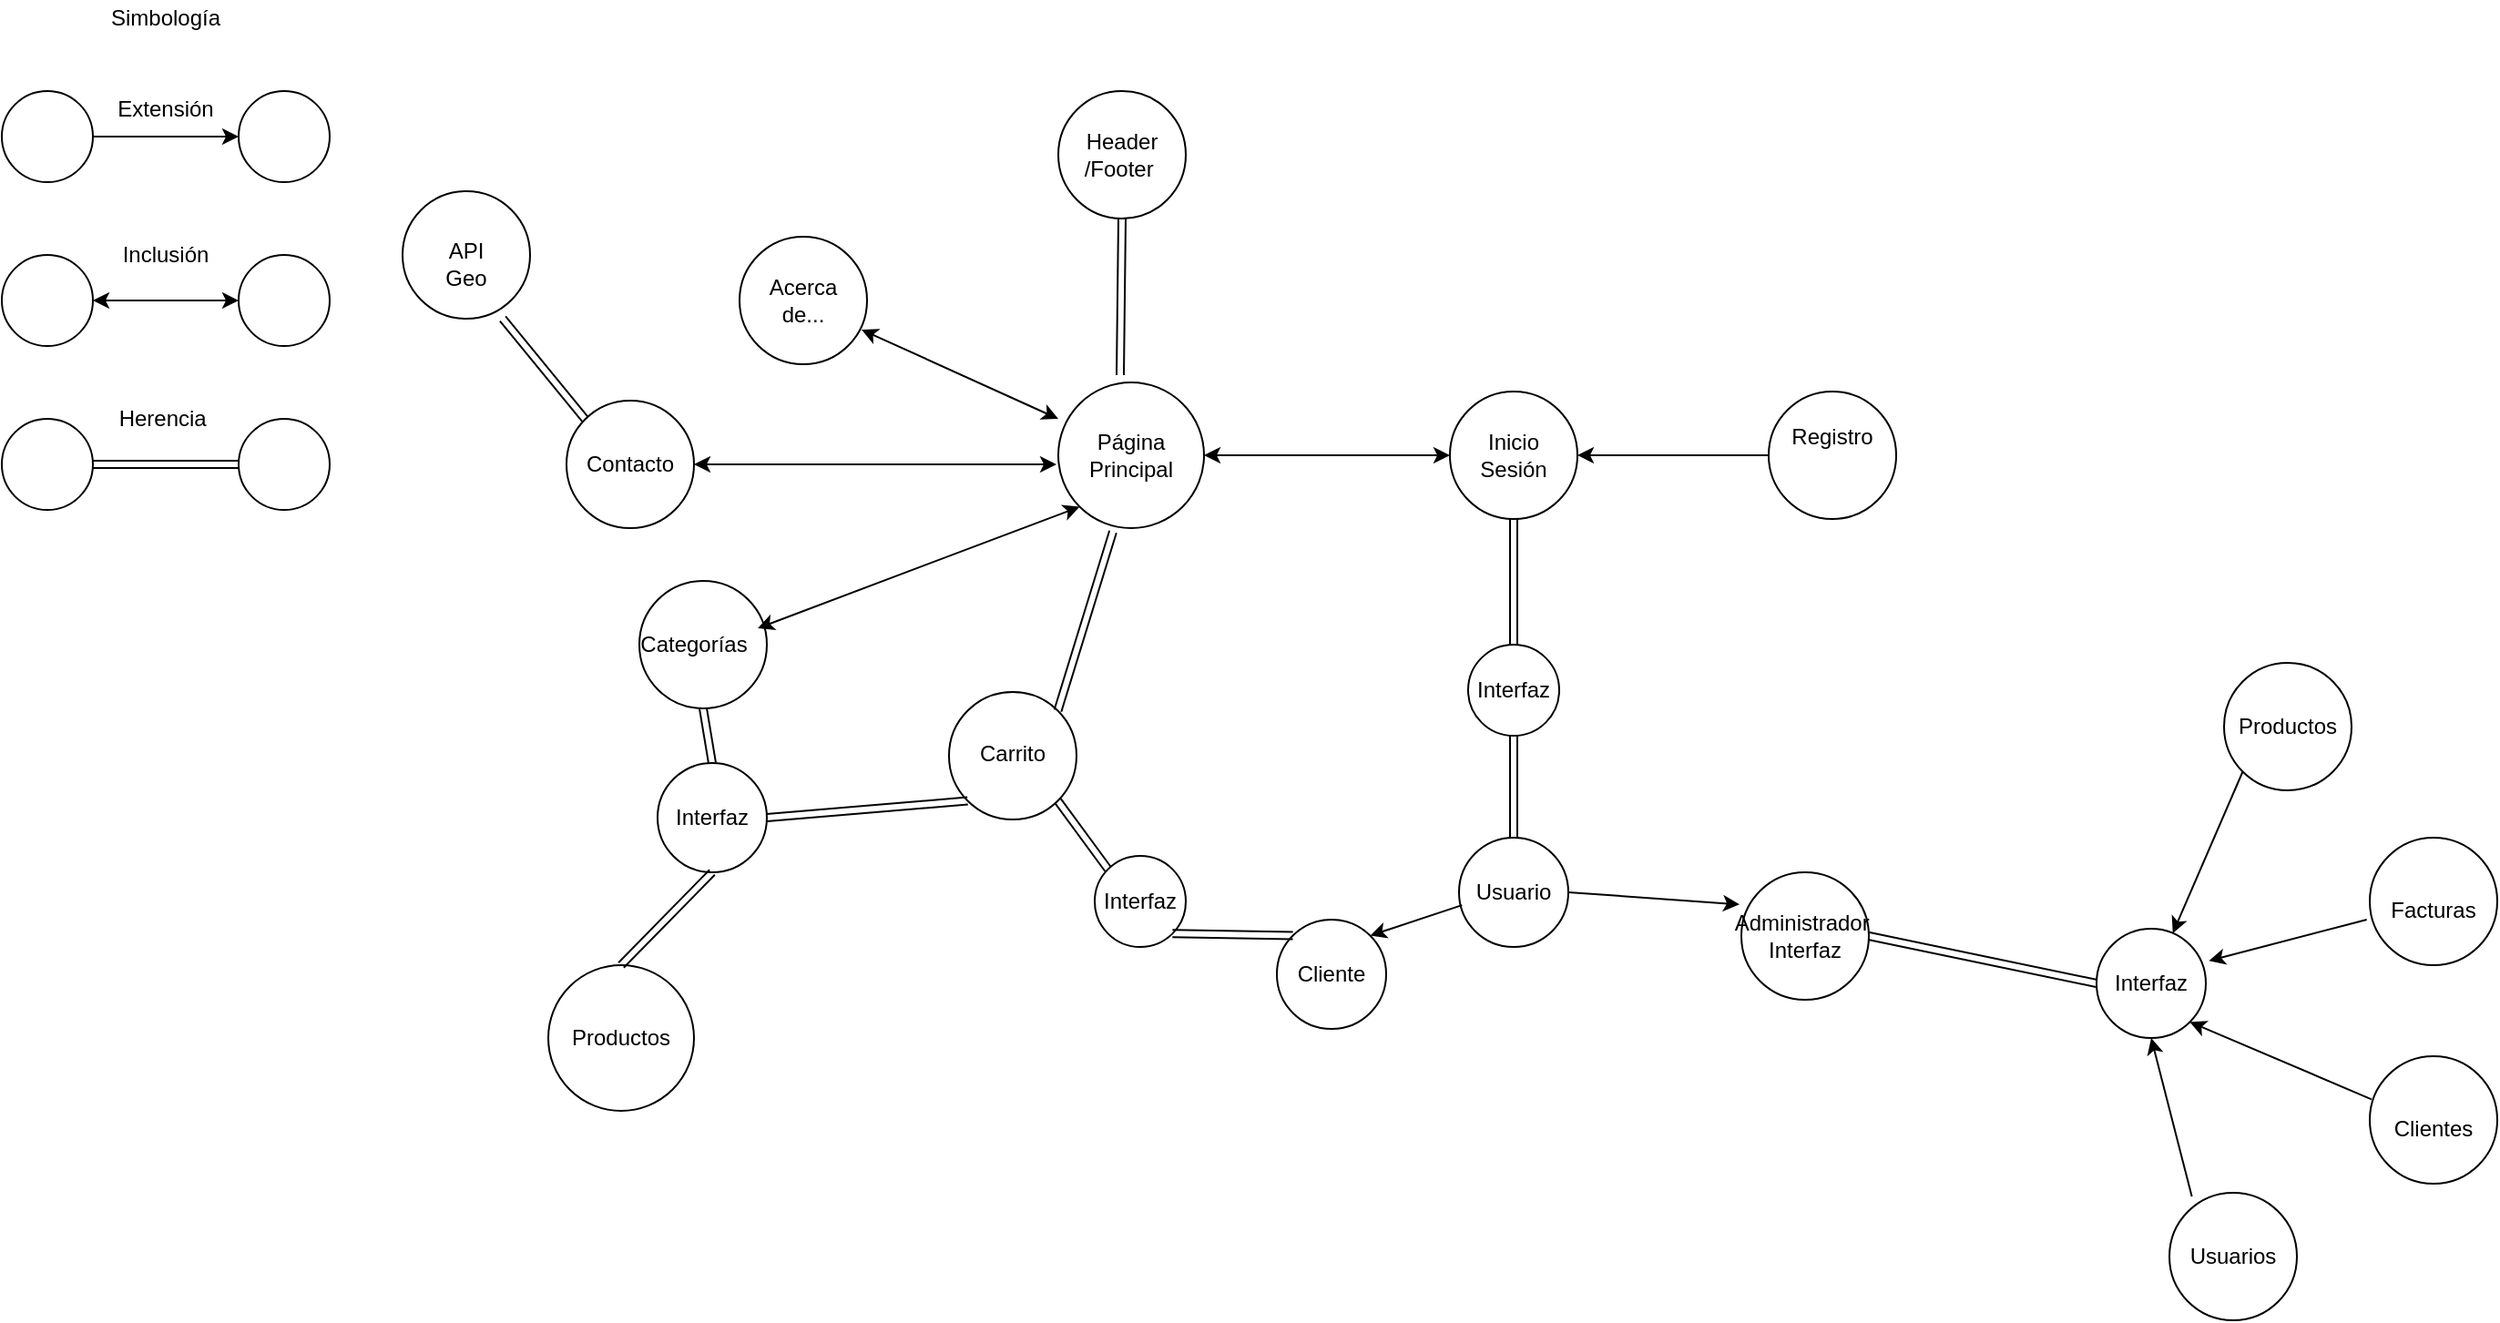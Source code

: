 <mxfile version="13.4.5" type="device"><diagram id="APdpjNAuaTNJBJp52h90" name="Página-1"><mxGraphModel dx="1305" dy="643" grid="1" gridSize="10" guides="1" tooltips="1" connect="1" arrows="1" fold="1" page="1" pageScale="1" pageWidth="1169" pageHeight="827" math="0" shadow="0"><root><mxCell id="0"/><mxCell id="1" parent="0"/><mxCell id="Q3CzI1s39auF94ra2-eJ-1" value="" style="ellipse;whiteSpace=wrap;html=1;aspect=fixed;" vertex="1" parent="1"><mxGeometry x="70" y="110" width="50" height="50" as="geometry"/></mxCell><mxCell id="Q3CzI1s39auF94ra2-eJ-2" value="Simbología" style="text;html=1;strokeColor=none;fillColor=none;align=center;verticalAlign=middle;whiteSpace=wrap;rounded=0;" vertex="1" parent="1"><mxGeometry x="130" y="60" width="60" height="20" as="geometry"/></mxCell><mxCell id="Q3CzI1s39auF94ra2-eJ-3" value="" style="ellipse;whiteSpace=wrap;html=1;aspect=fixed;" vertex="1" parent="1"><mxGeometry x="200" y="110" width="50" height="50" as="geometry"/></mxCell><mxCell id="Q3CzI1s39auF94ra2-eJ-4" value="" style="endArrow=classic;html=1;entryX=0;entryY=0.5;entryDx=0;entryDy=0;exitX=1;exitY=0.5;exitDx=0;exitDy=0;" edge="1" parent="1" source="Q3CzI1s39auF94ra2-eJ-1" target="Q3CzI1s39auF94ra2-eJ-3"><mxGeometry width="50" height="50" relative="1" as="geometry"><mxPoint x="120" y="220" as="sourcePoint"/><mxPoint x="170" y="170" as="targetPoint"/></mxGeometry></mxCell><mxCell id="Q3CzI1s39auF94ra2-eJ-5" value="Extensión" style="text;html=1;strokeColor=none;fillColor=none;align=center;verticalAlign=middle;whiteSpace=wrap;rounded=0;" vertex="1" parent="1"><mxGeometry x="140" y="110" width="40" height="20" as="geometry"/></mxCell><mxCell id="Q3CzI1s39auF94ra2-eJ-6" value="" style="ellipse;whiteSpace=wrap;html=1;aspect=fixed;" vertex="1" parent="1"><mxGeometry x="650" y="270" width="80" height="80" as="geometry"/></mxCell><mxCell id="Q3CzI1s39auF94ra2-eJ-7" value="" style="ellipse;whiteSpace=wrap;html=1;aspect=fixed;" vertex="1" parent="1"><mxGeometry x="70" y="200" width="50" height="50" as="geometry"/></mxCell><mxCell id="Q3CzI1s39auF94ra2-eJ-8" value="" style="ellipse;whiteSpace=wrap;html=1;aspect=fixed;" vertex="1" parent="1"><mxGeometry x="200" y="200" width="50" height="50" as="geometry"/></mxCell><mxCell id="Q3CzI1s39auF94ra2-eJ-9" value="" style="endArrow=classic;startArrow=classic;html=1;entryX=0;entryY=0.5;entryDx=0;entryDy=0;exitX=1;exitY=0.5;exitDx=0;exitDy=0;" edge="1" parent="1" source="Q3CzI1s39auF94ra2-eJ-7" target="Q3CzI1s39auF94ra2-eJ-8"><mxGeometry width="50" height="50" relative="1" as="geometry"><mxPoint x="110" y="300" as="sourcePoint"/><mxPoint x="160" y="250" as="targetPoint"/></mxGeometry></mxCell><mxCell id="Q3CzI1s39auF94ra2-eJ-10" value="Inclusión" style="text;html=1;strokeColor=none;fillColor=none;align=center;verticalAlign=middle;whiteSpace=wrap;rounded=0;" vertex="1" parent="1"><mxGeometry x="140" y="190" width="40" height="20" as="geometry"/></mxCell><mxCell id="Q3CzI1s39auF94ra2-eJ-11" value="" style="ellipse;whiteSpace=wrap;html=1;aspect=fixed;" vertex="1" parent="1"><mxGeometry x="70" y="290" width="50" height="50" as="geometry"/></mxCell><mxCell id="Q3CzI1s39auF94ra2-eJ-12" value="" style="ellipse;whiteSpace=wrap;html=1;aspect=fixed;" vertex="1" parent="1"><mxGeometry x="200" y="290" width="50" height="50" as="geometry"/></mxCell><mxCell id="Q3CzI1s39auF94ra2-eJ-13" value="" style="shape=link;html=1;exitX=1;exitY=0.5;exitDx=0;exitDy=0;entryX=0;entryY=0.5;entryDx=0;entryDy=0;" edge="1" parent="1" source="Q3CzI1s39auF94ra2-eJ-11" target="Q3CzI1s39auF94ra2-eJ-12"><mxGeometry width="100" relative="1" as="geometry"><mxPoint x="100" y="310" as="sourcePoint"/><mxPoint x="200" y="310" as="targetPoint"/></mxGeometry></mxCell><mxCell id="Q3CzI1s39auF94ra2-eJ-14" value="Herencia&amp;nbsp;" style="text;html=1;strokeColor=none;fillColor=none;align=center;verticalAlign=middle;whiteSpace=wrap;rounded=0;" vertex="1" parent="1"><mxGeometry x="140" y="280" width="40" height="20" as="geometry"/></mxCell><mxCell id="Q3CzI1s39auF94ra2-eJ-15" value="Página Principal" style="text;html=1;strokeColor=none;fillColor=none;align=center;verticalAlign=middle;whiteSpace=wrap;rounded=0;" vertex="1" parent="1"><mxGeometry x="670" y="300" width="40" height="20" as="geometry"/></mxCell><mxCell id="Q3CzI1s39auF94ra2-eJ-16" value="" style="ellipse;whiteSpace=wrap;html=1;aspect=fixed;" vertex="1" parent="1"><mxGeometry x="865" y="275" width="70" height="70" as="geometry"/></mxCell><mxCell id="Q3CzI1s39auF94ra2-eJ-17" value="Inicio Sesión" style="text;html=1;strokeColor=none;fillColor=none;align=center;verticalAlign=middle;whiteSpace=wrap;rounded=0;" vertex="1" parent="1"><mxGeometry x="880" y="300" width="40" height="20" as="geometry"/></mxCell><mxCell id="Q3CzI1s39auF94ra2-eJ-18" value="" style="endArrow=classic;startArrow=classic;html=1;exitX=1;exitY=0.5;exitDx=0;exitDy=0;entryX=0;entryY=0.5;entryDx=0;entryDy=0;" edge="1" parent="1" source="Q3CzI1s39auF94ra2-eJ-6" target="Q3CzI1s39auF94ra2-eJ-16"><mxGeometry width="50" height="50" relative="1" as="geometry"><mxPoint x="770" y="380" as="sourcePoint"/><mxPoint x="820" y="330" as="targetPoint"/></mxGeometry></mxCell><mxCell id="Q3CzI1s39auF94ra2-eJ-21" value="" style="ellipse;whiteSpace=wrap;html=1;aspect=fixed;" vertex="1" parent="1"><mxGeometry x="650" y="110" width="70" height="70" as="geometry"/></mxCell><mxCell id="Q3CzI1s39auF94ra2-eJ-22" value="" style="shape=link;html=1;entryX=0.5;entryY=1;entryDx=0;entryDy=0;exitX=0.425;exitY=-0.05;exitDx=0;exitDy=0;exitPerimeter=0;" edge="1" parent="1" source="Q3CzI1s39auF94ra2-eJ-6" target="Q3CzI1s39auF94ra2-eJ-21"><mxGeometry width="100" relative="1" as="geometry"><mxPoint x="580" y="210" as="sourcePoint"/><mxPoint x="680" y="210" as="targetPoint"/></mxGeometry></mxCell><mxCell id="Q3CzI1s39auF94ra2-eJ-23" value="Header&lt;br&gt;/Footer&amp;nbsp;" style="text;html=1;strokeColor=none;fillColor=none;align=center;verticalAlign=middle;whiteSpace=wrap;rounded=0;" vertex="1" parent="1"><mxGeometry x="665" y="135" width="40" height="20" as="geometry"/></mxCell><mxCell id="Q3CzI1s39auF94ra2-eJ-24" value="" style="ellipse;whiteSpace=wrap;html=1;aspect=fixed;" vertex="1" parent="1"><mxGeometry x="875" y="414" width="50" height="50" as="geometry"/></mxCell><mxCell id="Q3CzI1s39auF94ra2-eJ-25" value="Interfaz" style="text;html=1;strokeColor=none;fillColor=none;align=center;verticalAlign=middle;whiteSpace=wrap;rounded=0;" vertex="1" parent="1"><mxGeometry x="880" y="429" width="40" height="20" as="geometry"/></mxCell><mxCell id="Q3CzI1s39auF94ra2-eJ-26" value="" style="shape=link;html=1;entryX=0.5;entryY=1;entryDx=0;entryDy=0;exitX=0.5;exitY=0;exitDx=0;exitDy=0;" edge="1" parent="1" source="Q3CzI1s39auF94ra2-eJ-24" target="Q3CzI1s39auF94ra2-eJ-16"><mxGeometry width="100" relative="1" as="geometry"><mxPoint x="750" y="380" as="sourcePoint"/><mxPoint x="850" y="380" as="targetPoint"/></mxGeometry></mxCell><mxCell id="Q3CzI1s39auF94ra2-eJ-27" value="" style="ellipse;whiteSpace=wrap;html=1;aspect=fixed;" vertex="1" parent="1"><mxGeometry x="475" y="190" width="70" height="70" as="geometry"/></mxCell><mxCell id="Q3CzI1s39auF94ra2-eJ-31" value="" style="ellipse;whiteSpace=wrap;html=1;aspect=fixed;" vertex="1" parent="1"><mxGeometry x="1040" y="275" width="70" height="70" as="geometry"/></mxCell><mxCell id="Q3CzI1s39auF94ra2-eJ-32" value="Registro" style="text;html=1;strokeColor=none;fillColor=none;align=center;verticalAlign=middle;whiteSpace=wrap;rounded=0;" vertex="1" parent="1"><mxGeometry x="1055" y="290" width="40" height="20" as="geometry"/></mxCell><mxCell id="Q3CzI1s39auF94ra2-eJ-33" value="" style="endArrow=classic;html=1;entryX=1;entryY=0.5;entryDx=0;entryDy=0;exitX=0;exitY=0.5;exitDx=0;exitDy=0;" edge="1" parent="1" source="Q3CzI1s39auF94ra2-eJ-31" target="Q3CzI1s39auF94ra2-eJ-16"><mxGeometry width="50" height="50" relative="1" as="geometry"><mxPoint x="950" y="360" as="sourcePoint"/><mxPoint x="1000" y="310" as="targetPoint"/></mxGeometry></mxCell><mxCell id="Q3CzI1s39auF94ra2-eJ-34" value="Acerca de..." style="text;html=1;strokeColor=none;fillColor=none;align=center;verticalAlign=middle;whiteSpace=wrap;rounded=0;" vertex="1" parent="1"><mxGeometry x="490" y="215" width="40" height="20" as="geometry"/></mxCell><mxCell id="Q3CzI1s39auF94ra2-eJ-35" value="" style="ellipse;whiteSpace=wrap;html=1;aspect=fixed;" vertex="1" parent="1"><mxGeometry x="380" y="280" width="70" height="70" as="geometry"/></mxCell><mxCell id="Q3CzI1s39auF94ra2-eJ-36" value="Contacto" style="text;html=1;strokeColor=none;fillColor=none;align=center;verticalAlign=middle;whiteSpace=wrap;rounded=0;" vertex="1" parent="1"><mxGeometry x="395" y="305" width="40" height="20" as="geometry"/></mxCell><mxCell id="Q3CzI1s39auF94ra2-eJ-37" value="" style="endArrow=classic;startArrow=classic;html=1;exitX=1;exitY=0.5;exitDx=0;exitDy=0;" edge="1" parent="1" source="Q3CzI1s39auF94ra2-eJ-35"><mxGeometry width="50" height="50" relative="1" as="geometry"><mxPoint x="570" y="370" as="sourcePoint"/><mxPoint x="649" y="315" as="targetPoint"/></mxGeometry></mxCell><mxCell id="Q3CzI1s39auF94ra2-eJ-38" value="" style="endArrow=classic;startArrow=classic;html=1;entryX=0;entryY=0.25;entryDx=0;entryDy=0;entryPerimeter=0;exitX=0.957;exitY=0.729;exitDx=0;exitDy=0;exitPerimeter=0;" edge="1" parent="1" source="Q3CzI1s39auF94ra2-eJ-27" target="Q3CzI1s39auF94ra2-eJ-6"><mxGeometry width="50" height="50" relative="1" as="geometry"><mxPoint x="590" y="280" as="sourcePoint"/><mxPoint x="590" y="120" as="targetPoint"/></mxGeometry></mxCell><mxCell id="Q3CzI1s39auF94ra2-eJ-43" value="" style="ellipse;whiteSpace=wrap;html=1;aspect=fixed;" vertex="1" parent="1"><mxGeometry x="420" y="379" width="70" height="70" as="geometry"/></mxCell><mxCell id="Q3CzI1s39auF94ra2-eJ-44" value="" style="ellipse;whiteSpace=wrap;html=1;aspect=fixed;" vertex="1" parent="1"><mxGeometry x="590" y="440" width="70" height="70" as="geometry"/></mxCell><mxCell id="Q3CzI1s39auF94ra2-eJ-45" value="Categorías" style="text;html=1;strokeColor=none;fillColor=none;align=center;verticalAlign=middle;whiteSpace=wrap;rounded=0;" vertex="1" parent="1"><mxGeometry x="430" y="404" width="40" height="20" as="geometry"/></mxCell><mxCell id="Q3CzI1s39auF94ra2-eJ-46" value="" style="endArrow=classic;startArrow=classic;html=1;exitX=0.929;exitY=0.371;exitDx=0;exitDy=0;exitPerimeter=0;entryX=0;entryY=1;entryDx=0;entryDy=0;" edge="1" parent="1" source="Q3CzI1s39auF94ra2-eJ-43" target="Q3CzI1s39auF94ra2-eJ-6"><mxGeometry width="50" height="50" relative="1" as="geometry"><mxPoint x="570" y="410" as="sourcePoint"/><mxPoint x="620" y="360" as="targetPoint"/></mxGeometry></mxCell><mxCell id="Q3CzI1s39auF94ra2-eJ-47" value="Carrito" style="text;html=1;strokeColor=none;fillColor=none;align=center;verticalAlign=middle;whiteSpace=wrap;rounded=0;" vertex="1" parent="1"><mxGeometry x="605" y="464" width="40" height="20" as="geometry"/></mxCell><mxCell id="Q3CzI1s39auF94ra2-eJ-48" value="" style="shape=link;html=1;exitX=1;exitY=0;exitDx=0;exitDy=0;entryX=0.375;entryY=1.025;entryDx=0;entryDy=0;entryPerimeter=0;" edge="1" parent="1" source="Q3CzI1s39auF94ra2-eJ-44" target="Q3CzI1s39auF94ra2-eJ-6"><mxGeometry width="100" relative="1" as="geometry"><mxPoint x="640" y="410" as="sourcePoint"/><mxPoint x="740" y="410" as="targetPoint"/></mxGeometry></mxCell><mxCell id="Q3CzI1s39auF94ra2-eJ-49" value="" style="ellipse;whiteSpace=wrap;html=1;aspect=fixed;" vertex="1" parent="1"><mxGeometry x="290" y="165" width="70" height="70" as="geometry"/></mxCell><mxCell id="Q3CzI1s39auF94ra2-eJ-50" value="" style="shape=link;html=1;entryX=0;entryY=0;entryDx=0;entryDy=0;exitX=0.786;exitY=1;exitDx=0;exitDy=0;exitPerimeter=0;" edge="1" parent="1" source="Q3CzI1s39auF94ra2-eJ-49" target="Q3CzI1s39auF94ra2-eJ-35"><mxGeometry width="100" relative="1" as="geometry"><mxPoint x="290" y="270" as="sourcePoint"/><mxPoint x="390" y="270" as="targetPoint"/></mxGeometry></mxCell><mxCell id="Q3CzI1s39auF94ra2-eJ-51" value="API Geo" style="text;html=1;strokeColor=none;fillColor=none;align=center;verticalAlign=middle;whiteSpace=wrap;rounded=0;" vertex="1" parent="1"><mxGeometry x="305" y="195" width="40" height="20" as="geometry"/></mxCell><mxCell id="Q3CzI1s39auF94ra2-eJ-53" value="Interfaz" style="ellipse;whiteSpace=wrap;html=1;aspect=fixed;" vertex="1" parent="1"><mxGeometry x="430" y="479" width="60" height="60" as="geometry"/></mxCell><mxCell id="Q3CzI1s39auF94ra2-eJ-54" value="" style="shape=link;html=1;exitX=0.5;exitY=0;exitDx=0;exitDy=0;entryX=0.5;entryY=1;entryDx=0;entryDy=0;" edge="1" parent="1" source="Q3CzI1s39auF94ra2-eJ-53" target="Q3CzI1s39auF94ra2-eJ-43"><mxGeometry width="100" relative="1" as="geometry"><mxPoint x="400" y="490" as="sourcePoint"/><mxPoint x="500" y="490" as="targetPoint"/></mxGeometry></mxCell><mxCell id="Q3CzI1s39auF94ra2-eJ-55" value="Productos" style="ellipse;whiteSpace=wrap;html=1;aspect=fixed;" vertex="1" parent="1"><mxGeometry x="370" y="590" width="80" height="80" as="geometry"/></mxCell><mxCell id="Q3CzI1s39auF94ra2-eJ-56" value="" style="shape=link;html=1;exitX=0.5;exitY=1;exitDx=0;exitDy=0;entryX=0.5;entryY=0;entryDx=0;entryDy=0;" edge="1" parent="1" source="Q3CzI1s39auF94ra2-eJ-53" target="Q3CzI1s39auF94ra2-eJ-55"><mxGeometry width="100" relative="1" as="geometry"><mxPoint x="320" y="580" as="sourcePoint"/><mxPoint x="420" y="580" as="targetPoint"/></mxGeometry></mxCell><mxCell id="Q3CzI1s39auF94ra2-eJ-57" value="" style="shape=link;html=1;exitX=1;exitY=0.5;exitDx=0;exitDy=0;entryX=0;entryY=1;entryDx=0;entryDy=0;" edge="1" parent="1" source="Q3CzI1s39auF94ra2-eJ-53" target="Q3CzI1s39auF94ra2-eJ-44"><mxGeometry width="100" relative="1" as="geometry"><mxPoint x="580" y="580" as="sourcePoint"/><mxPoint x="680" y="580" as="targetPoint"/></mxGeometry></mxCell><mxCell id="Q3CzI1s39auF94ra2-eJ-61" value="Usuario" style="ellipse;whiteSpace=wrap;html=1;aspect=fixed;" vertex="1" parent="1"><mxGeometry x="870" y="520" width="60" height="60" as="geometry"/></mxCell><mxCell id="Q3CzI1s39auF94ra2-eJ-62" value="" style="shape=link;html=1;entryX=0.5;entryY=1;entryDx=0;entryDy=0;exitX=0.5;exitY=0;exitDx=0;exitDy=0;" edge="1" parent="1" source="Q3CzI1s39auF94ra2-eJ-61" target="Q3CzI1s39auF94ra2-eJ-24"><mxGeometry width="100" relative="1" as="geometry"><mxPoint x="790" y="490" as="sourcePoint"/><mxPoint x="890" y="490" as="targetPoint"/></mxGeometry></mxCell><mxCell id="Q3CzI1s39auF94ra2-eJ-63" value="Cliente" style="ellipse;whiteSpace=wrap;html=1;aspect=fixed;" vertex="1" parent="1"><mxGeometry x="770" y="565" width="60" height="60" as="geometry"/></mxCell><mxCell id="Q3CzI1s39auF94ra2-eJ-64" value="Administrador&amp;nbsp;&lt;br&gt;Interfaz" style="ellipse;whiteSpace=wrap;html=1;aspect=fixed;" vertex="1" parent="1"><mxGeometry x="1025" y="539" width="70" height="70" as="geometry"/></mxCell><mxCell id="Q3CzI1s39auF94ra2-eJ-66" value="" style="endArrow=classic;html=1;entryX=1;entryY=0;entryDx=0;entryDy=0;exitX=0.027;exitY=0.618;exitDx=0;exitDy=0;exitPerimeter=0;" edge="1" parent="1" source="Q3CzI1s39auF94ra2-eJ-61" target="Q3CzI1s39auF94ra2-eJ-63"><mxGeometry width="50" height="50" relative="1" as="geometry"><mxPoint x="850" y="620" as="sourcePoint"/><mxPoint x="890" y="650" as="targetPoint"/></mxGeometry></mxCell><mxCell id="Q3CzI1s39auF94ra2-eJ-67" value="" style="endArrow=classic;html=1;exitX=1;exitY=0.5;exitDx=0;exitDy=0;entryX=-0.014;entryY=0.252;entryDx=0;entryDy=0;entryPerimeter=0;" edge="1" parent="1" source="Q3CzI1s39auF94ra2-eJ-61" target="Q3CzI1s39auF94ra2-eJ-64"><mxGeometry width="50" height="50" relative="1" as="geometry"><mxPoint x="900" y="690" as="sourcePoint"/><mxPoint x="950" y="640" as="targetPoint"/><Array as="points"/></mxGeometry></mxCell><mxCell id="Q3CzI1s39auF94ra2-eJ-69" value="" style="ellipse;whiteSpace=wrap;html=1;aspect=fixed;" vertex="1" parent="1"><mxGeometry x="670" y="530" width="50" height="50" as="geometry"/></mxCell><mxCell id="Q3CzI1s39auF94ra2-eJ-70" value="" style="shape=link;html=1;entryX=0;entryY=0;entryDx=0;entryDy=0;exitX=1;exitY=1;exitDx=0;exitDy=0;" edge="1" parent="1" source="Q3CzI1s39auF94ra2-eJ-69" target="Q3CzI1s39auF94ra2-eJ-63"><mxGeometry width="100" relative="1" as="geometry"><mxPoint x="610" y="600" as="sourcePoint"/><mxPoint x="710" y="600" as="targetPoint"/></mxGeometry></mxCell><mxCell id="Q3CzI1s39auF94ra2-eJ-71" value="" style="shape=link;html=1;entryX=0;entryY=0;entryDx=0;entryDy=0;exitX=1;exitY=1;exitDx=0;exitDy=0;" edge="1" parent="1" source="Q3CzI1s39auF94ra2-eJ-44" target="Q3CzI1s39auF94ra2-eJ-69"><mxGeometry width="100" relative="1" as="geometry"><mxPoint x="550" y="580" as="sourcePoint"/><mxPoint x="650" y="580" as="targetPoint"/></mxGeometry></mxCell><mxCell id="Q3CzI1s39auF94ra2-eJ-72" value="Interfaz" style="text;html=1;strokeColor=none;fillColor=none;align=center;verticalAlign=middle;whiteSpace=wrap;rounded=0;" vertex="1" parent="1"><mxGeometry x="675" y="545" width="40" height="20" as="geometry"/></mxCell><mxCell id="Q3CzI1s39auF94ra2-eJ-73" value="" style="ellipse;whiteSpace=wrap;html=1;aspect=fixed;" vertex="1" parent="1"><mxGeometry x="1220" y="570" width="60" height="60" as="geometry"/></mxCell><mxCell id="Q3CzI1s39auF94ra2-eJ-74" value="" style="shape=link;html=1;exitX=0;exitY=0.5;exitDx=0;exitDy=0;entryX=1;entryY=0.5;entryDx=0;entryDy=0;" edge="1" parent="1" source="Q3CzI1s39auF94ra2-eJ-73" target="Q3CzI1s39auF94ra2-eJ-64"><mxGeometry width="100" relative="1" as="geometry"><mxPoint x="950" y="690" as="sourcePoint"/><mxPoint x="1050" y="690" as="targetPoint"/></mxGeometry></mxCell><mxCell id="Q3CzI1s39auF94ra2-eJ-75" value="Interfaz" style="text;html=1;strokeColor=none;fillColor=none;align=center;verticalAlign=middle;whiteSpace=wrap;rounded=0;" vertex="1" parent="1"><mxGeometry x="1230" y="590" width="40" height="20" as="geometry"/></mxCell><mxCell id="Q3CzI1s39auF94ra2-eJ-81" value="" style="ellipse;whiteSpace=wrap;html=1;aspect=fixed;" vertex="1" parent="1"><mxGeometry x="1290" y="424" width="70" height="70" as="geometry"/></mxCell><mxCell id="Q3CzI1s39auF94ra2-eJ-82" value="Inventario" style="text;html=1;strokeColor=none;fillColor=none;align=center;verticalAlign=middle;whiteSpace=wrap;rounded=0;" vertex="1" parent="1"><mxGeometry x="1275" y="740" width="40" height="20" as="geometry"/></mxCell><mxCell id="Q3CzI1s39auF94ra2-eJ-91" value="" style="ellipse;whiteSpace=wrap;html=1;aspect=fixed;" vertex="1" parent="1"><mxGeometry x="1370" y="520" width="70" height="70" as="geometry"/></mxCell><mxCell id="Q3CzI1s39auF94ra2-eJ-92" value="" style="ellipse;whiteSpace=wrap;html=1;aspect=fixed;" vertex="1" parent="1"><mxGeometry x="1370" y="640" width="70" height="70" as="geometry"/></mxCell><mxCell id="Q3CzI1s39auF94ra2-eJ-93" value="" style="ellipse;whiteSpace=wrap;html=1;aspect=fixed;" vertex="1" parent="1"><mxGeometry x="1260" y="715" width="70" height="70" as="geometry"/></mxCell><mxCell id="Q3CzI1s39auF94ra2-eJ-95" value="" style="endArrow=classic;html=1;exitX=0;exitY=1;exitDx=0;exitDy=0;" edge="1" parent="1" source="Q3CzI1s39auF94ra2-eJ-81" target="Q3CzI1s39auF94ra2-eJ-73"><mxGeometry width="50" height="50" relative="1" as="geometry"><mxPoint x="1280" y="560" as="sourcePoint"/><mxPoint x="1330" y="510" as="targetPoint"/></mxGeometry></mxCell><mxCell id="Q3CzI1s39auF94ra2-eJ-96" value="" style="endArrow=classic;html=1;entryX=0.5;entryY=1;entryDx=0;entryDy=0;exitX=0.176;exitY=0.029;exitDx=0;exitDy=0;exitPerimeter=0;" edge="1" parent="1" source="Q3CzI1s39auF94ra2-eJ-93" target="Q3CzI1s39auF94ra2-eJ-73"><mxGeometry width="50" height="50" relative="1" as="geometry"><mxPoint x="1200" y="720" as="sourcePoint"/><mxPoint x="1250" y="670" as="targetPoint"/></mxGeometry></mxCell><mxCell id="Q3CzI1s39auF94ra2-eJ-97" value="" style="endArrow=classic;html=1;entryX=1;entryY=1;entryDx=0;entryDy=0;exitX=0.014;exitY=0.338;exitDx=0;exitDy=0;exitPerimeter=0;" edge="1" parent="1" source="Q3CzI1s39auF94ra2-eJ-92" target="Q3CzI1s39auF94ra2-eJ-73"><mxGeometry width="50" height="50" relative="1" as="geometry"><mxPoint x="1310" y="690" as="sourcePoint"/><mxPoint x="1360" y="640" as="targetPoint"/></mxGeometry></mxCell><mxCell id="Q3CzI1s39auF94ra2-eJ-98" value="" style="endArrow=classic;html=1;entryX=1.028;entryY=0.294;entryDx=0;entryDy=0;entryPerimeter=0;exitX=-0.024;exitY=0.643;exitDx=0;exitDy=0;exitPerimeter=0;" edge="1" parent="1" source="Q3CzI1s39auF94ra2-eJ-91" target="Q3CzI1s39auF94ra2-eJ-73"><mxGeometry width="50" height="50" relative="1" as="geometry"><mxPoint x="1310" y="620" as="sourcePoint"/><mxPoint x="1360" y="570" as="targetPoint"/></mxGeometry></mxCell><mxCell id="Q3CzI1s39auF94ra2-eJ-99" value="Productos" style="text;html=1;strokeColor=none;fillColor=none;align=center;verticalAlign=middle;whiteSpace=wrap;rounded=0;" vertex="1" parent="1"><mxGeometry x="1305" y="449" width="40" height="20" as="geometry"/></mxCell><mxCell id="Q3CzI1s39auF94ra2-eJ-100" value="Facturas" style="text;html=1;strokeColor=none;fillColor=none;align=center;verticalAlign=middle;whiteSpace=wrap;rounded=0;" vertex="1" parent="1"><mxGeometry x="1385" y="550" width="40" height="20" as="geometry"/></mxCell><mxCell id="Q3CzI1s39auF94ra2-eJ-101" value="Clientes" style="text;html=1;strokeColor=none;fillColor=none;align=center;verticalAlign=middle;whiteSpace=wrap;rounded=0;" vertex="1" parent="1"><mxGeometry x="1385" y="670" width="40" height="20" as="geometry"/></mxCell><mxCell id="Q3CzI1s39auF94ra2-eJ-102" value="Usuarios" style="text;html=1;strokeColor=none;fillColor=none;align=center;verticalAlign=middle;whiteSpace=wrap;rounded=0;" vertex="1" parent="1"><mxGeometry x="1275" y="740" width="40" height="20" as="geometry"/></mxCell></root></mxGraphModel></diagram></mxfile>